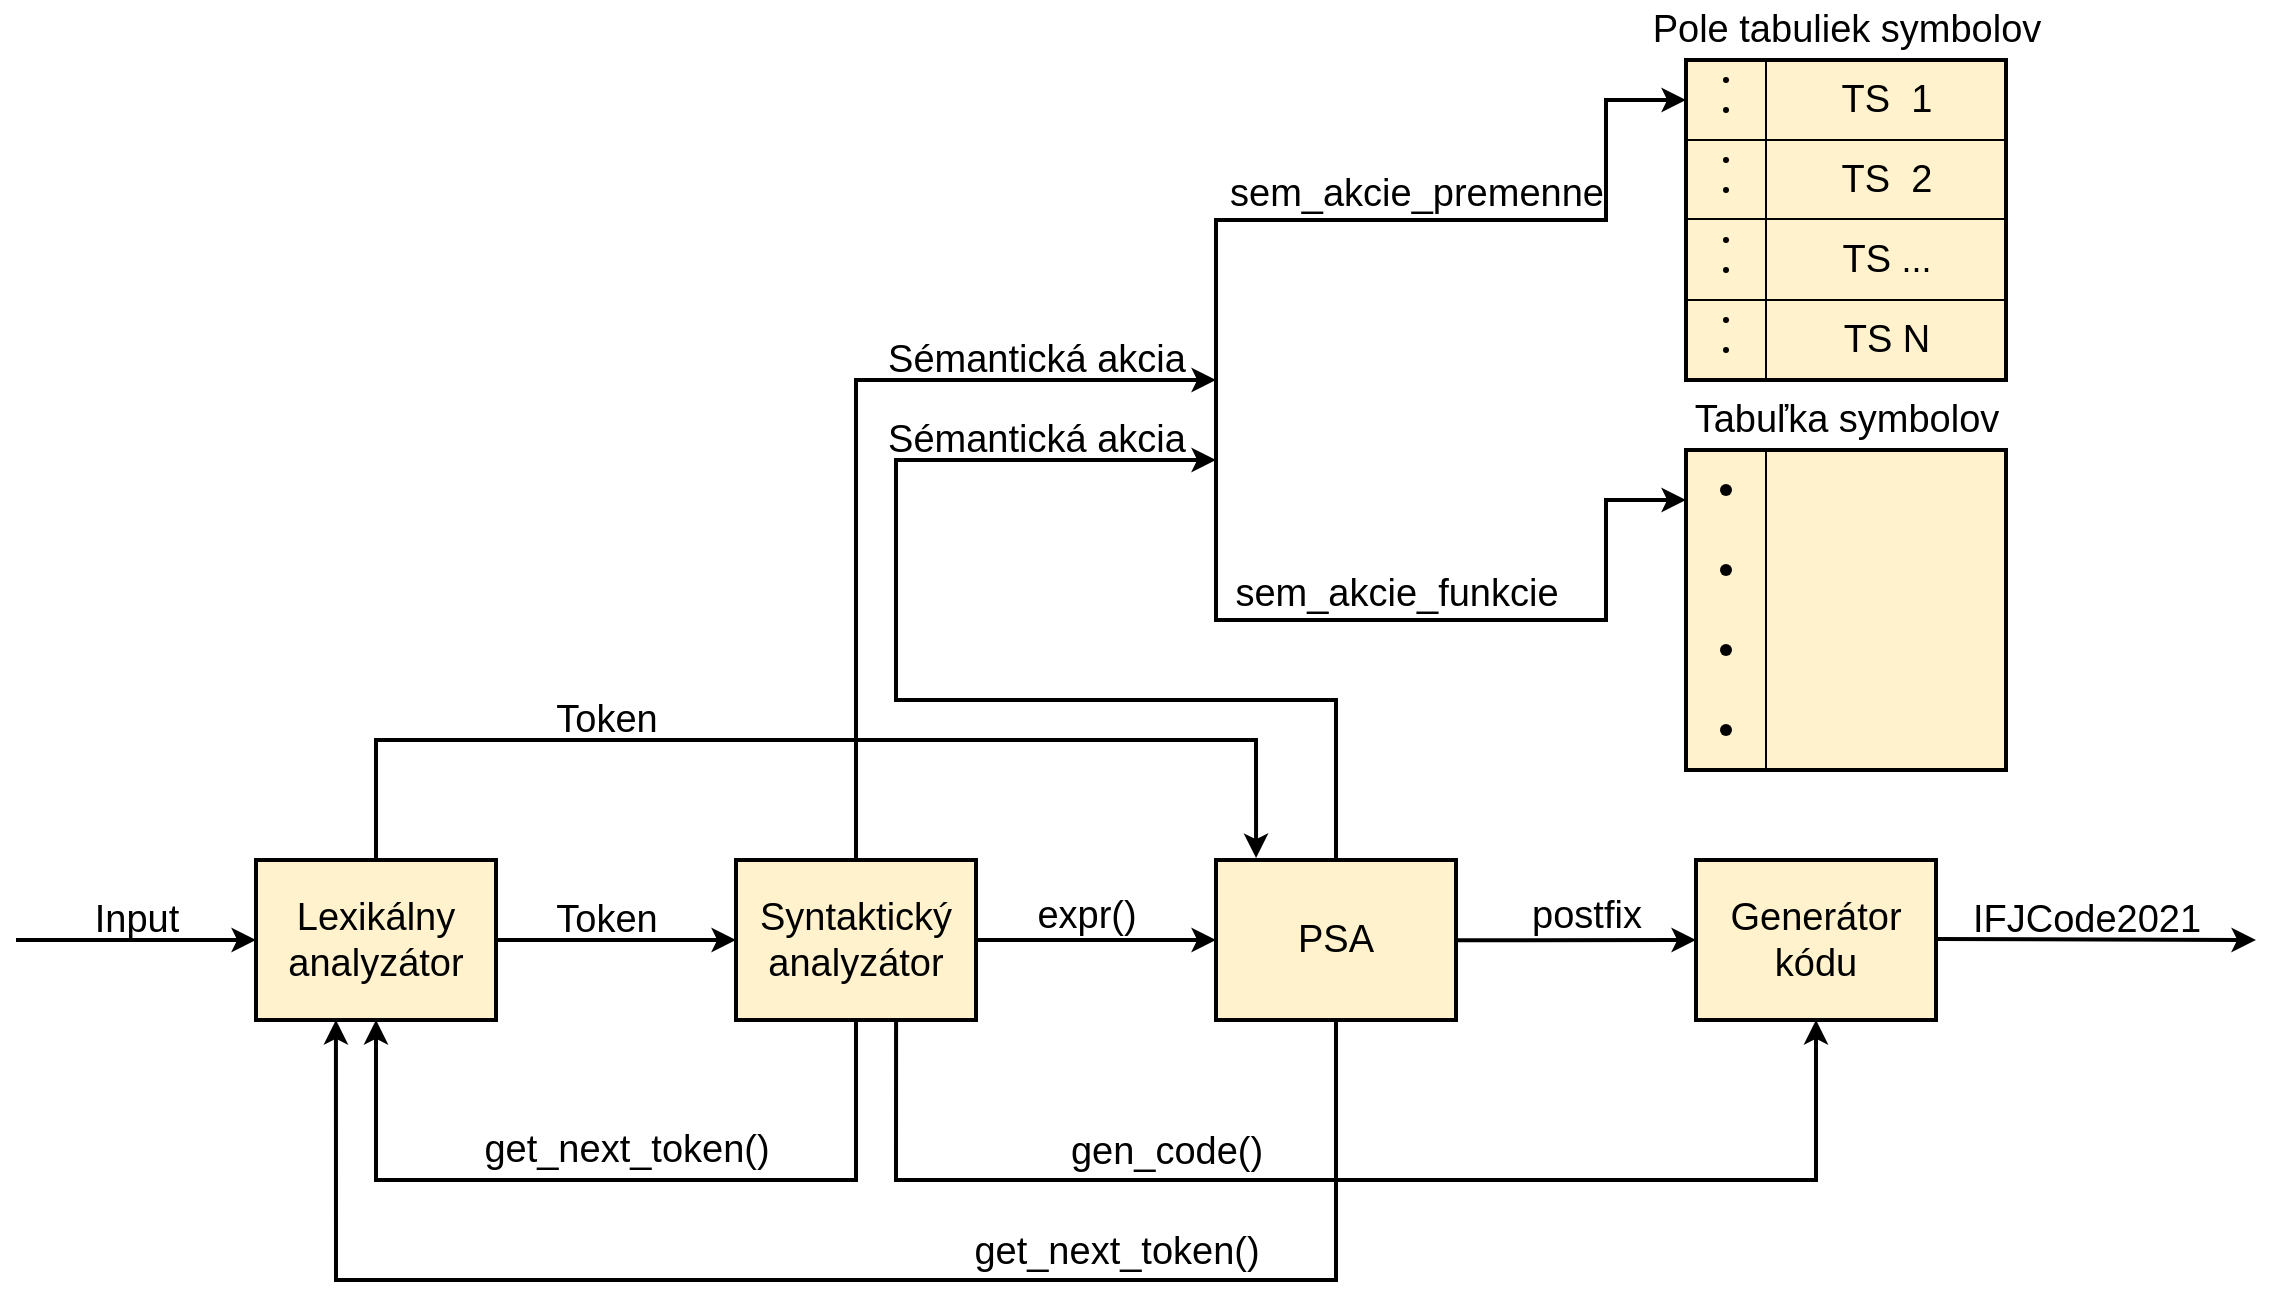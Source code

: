 <mxfile version="15.9.4" type="device"><diagram id="EdEBxcZpIFbV_Eey3Trm" name="Page-1"><mxGraphModel dx="1422" dy="1880" grid="1" gridSize="10" guides="1" tooltips="1" connect="1" arrows="1" fold="1" page="1" pageScale="1" pageWidth="850" pageHeight="1100" math="0" shadow="0"><root><mxCell id="0"/><mxCell id="1" parent="0"/><mxCell id="ECcZWLPd1dTkBnq0sZ_G-1" value="&lt;font style=&quot;font-size: 19px&quot;&gt;Lexikálny analyzátor&lt;/font&gt;" style="rounded=0;whiteSpace=wrap;html=1;strokeWidth=2;fillColor=#fff2cc;strokeColor=#000000;" parent="1" vertex="1"><mxGeometry x="320" y="360" width="120" height="80" as="geometry"/></mxCell><mxCell id="ECcZWLPd1dTkBnq0sZ_G-7" value="" style="endArrow=classic;html=1;rounded=0;fontSize=19;entryX=0;entryY=0.5;entryDx=0;entryDy=0;strokeWidth=2;" parent="1" target="ECcZWLPd1dTkBnq0sZ_G-1" edge="1"><mxGeometry width="50" height="50" relative="1" as="geometry"><mxPoint x="200" y="400" as="sourcePoint"/><mxPoint x="280" y="400" as="targetPoint"/></mxGeometry></mxCell><mxCell id="ECcZWLPd1dTkBnq0sZ_G-9" value="Input" style="text;html=1;align=center;verticalAlign=middle;resizable=0;points=[];autosize=1;strokeColor=none;fillColor=none;fontSize=19;" parent="1" vertex="1"><mxGeometry x="230" y="375" width="60" height="30" as="geometry"/></mxCell><mxCell id="Cm2VWgB149b9UyzO7jii-3" value="get_next_token()" style="text;html=1;align=center;verticalAlign=middle;resizable=0;points=[];autosize=1;strokeColor=none;fillColor=none;fontSize=19;" parent="1" vertex="1"><mxGeometry x="425" y="490" width="160" height="30" as="geometry"/></mxCell><mxCell id="pW97KKiPtmoW3n-8Tcrw-1" value="&lt;font style=&quot;font-size: 19px&quot;&gt;Syntaktický analyzátor&lt;/font&gt;" style="rounded=0;whiteSpace=wrap;html=1;strokeWidth=2;fillColor=#fff2cc;strokeColor=#000000;" parent="1" vertex="1"><mxGeometry x="560" y="360" width="120" height="80" as="geometry"/></mxCell><mxCell id="pW97KKiPtmoW3n-8Tcrw-2" value="&lt;font style=&quot;font-size: 19px&quot;&gt;Sémantická akcia&lt;/font&gt;" style="text;html=1;align=center;verticalAlign=middle;resizable=0;points=[];autosize=1;strokeColor=none;fillColor=none;strokeWidth=1;rotation=0;" parent="1" vertex="1"><mxGeometry x="630" y="100" width="160" height="20" as="geometry"/></mxCell><mxCell id="pW97KKiPtmoW3n-8Tcrw-5" value="" style="endArrow=classic;html=1;rounded=0;fontSize=19;entryX=0;entryY=0.5;entryDx=0;entryDy=0;exitX=1;exitY=0.5;exitDx=0;exitDy=0;strokeWidth=2;" parent="1" source="ECcZWLPd1dTkBnq0sZ_G-1" target="pW97KKiPtmoW3n-8Tcrw-1" edge="1"><mxGeometry width="50" height="50" relative="1" as="geometry"><mxPoint x="580" y="400" as="sourcePoint"/><mxPoint x="660" y="400" as="targetPoint"/></mxGeometry></mxCell><mxCell id="pW97KKiPtmoW3n-8Tcrw-6" value="Token" style="text;html=1;align=center;verticalAlign=middle;resizable=0;points=[];autosize=1;strokeColor=none;fillColor=none;fontSize=19;" parent="1" vertex="1"><mxGeometry x="460" y="375" width="70" height="30" as="geometry"/></mxCell><mxCell id="pW97KKiPtmoW3n-8Tcrw-7" value="" style="endArrow=classic;html=1;rounded=0;fontSize=19;exitX=0.5;exitY=0;exitDx=0;exitDy=0;strokeWidth=2;" parent="1" source="pW97KKiPtmoW3n-8Tcrw-1" edge="1"><mxGeometry width="50" height="50" relative="1" as="geometry"><mxPoint x="760" y="340" as="sourcePoint"/><mxPoint x="800" y="120" as="targetPoint"/><Array as="points"><mxPoint x="620" y="120"/></Array></mxGeometry></mxCell><mxCell id="pW97KKiPtmoW3n-8Tcrw-10" value="expr()" style="text;html=1;align=center;verticalAlign=middle;resizable=0;points=[];autosize=1;strokeColor=none;fillColor=none;fontSize=19;" parent="1" vertex="1"><mxGeometry x="700" y="373" width="70" height="30" as="geometry"/></mxCell><mxCell id="pW97KKiPtmoW3n-8Tcrw-12" value="" style="endArrow=classic;html=1;rounded=0;fontSize=19;entryX=0.5;entryY=1;entryDx=0;entryDy=0;exitX=0.5;exitY=1;exitDx=0;exitDy=0;strokeWidth=2;" parent="1" source="pW97KKiPtmoW3n-8Tcrw-1" target="ECcZWLPd1dTkBnq0sZ_G-1" edge="1"><mxGeometry width="50" height="50" relative="1" as="geometry"><mxPoint x="760" y="520" as="sourcePoint"/><mxPoint x="380" y="600" as="targetPoint"/><Array as="points"><mxPoint x="620" y="520"/><mxPoint x="600" y="520"/><mxPoint x="380" y="520"/></Array></mxGeometry></mxCell><mxCell id="pW97KKiPtmoW3n-8Tcrw-13" value="&lt;font style=&quot;font-size: 19px&quot;&gt;PSA&lt;/font&gt;" style="rounded=0;whiteSpace=wrap;html=1;strokeWidth=2;fillColor=#fff2cc;strokeColor=#000000;" parent="1" vertex="1"><mxGeometry x="800" y="360" width="120" height="80" as="geometry"/></mxCell><mxCell id="pW97KKiPtmoW3n-8Tcrw-16" value="&lt;font style=&quot;font-size: 19px&quot;&gt;get_next_token()&lt;/font&gt;" style="text;html=1;align=center;verticalAlign=middle;resizable=0;points=[];autosize=1;strokeColor=none;fillColor=none;" parent="1" vertex="1"><mxGeometry x="670" y="546" width="160" height="20" as="geometry"/></mxCell><mxCell id="pW97KKiPtmoW3n-8Tcrw-20" value="" style="endArrow=classic;html=1;rounded=0;fontSize=19;exitX=1;exitY=0.25;exitDx=0;exitDy=0;strokeWidth=2;" parent="1" edge="1"><mxGeometry width="50" height="50" relative="1" as="geometry"><mxPoint x="920" y="400.17" as="sourcePoint"/><mxPoint x="1040" y="400" as="targetPoint"/></mxGeometry></mxCell><mxCell id="pW97KKiPtmoW3n-8Tcrw-23" value="postfix " style="text;html=1;align=center;verticalAlign=middle;resizable=0;points=[];autosize=1;strokeColor=none;fillColor=none;fontSize=19;" parent="1" vertex="1"><mxGeometry x="950" y="373" width="70" height="30" as="geometry"/></mxCell><mxCell id="pW97KKiPtmoW3n-8Tcrw-25" value="" style="endArrow=classic;html=1;rounded=0;fontSize=19;exitX=1;exitY=0.5;exitDx=0;exitDy=0;entryX=0;entryY=0.5;entryDx=0;entryDy=0;strokeWidth=2;" parent="1" edge="1" target="pW97KKiPtmoW3n-8Tcrw-13" source="pW97KKiPtmoW3n-8Tcrw-1"><mxGeometry width="50" height="50" relative="1" as="geometry"><mxPoint x="680" y="380" as="sourcePoint"/><mxPoint x="800" y="381" as="targetPoint"/></mxGeometry></mxCell><mxCell id="pW97KKiPtmoW3n-8Tcrw-29" value="" style="endArrow=classic;html=1;rounded=0;fontSize=19;exitX=0.5;exitY=1;exitDx=0;exitDy=0;entryX=0.333;entryY=1;entryDx=0;entryDy=0;entryPerimeter=0;strokeWidth=2;" parent="1" source="pW97KKiPtmoW3n-8Tcrw-13" target="ECcZWLPd1dTkBnq0sZ_G-1" edge="1"><mxGeometry width="50" height="50" relative="1" as="geometry"><mxPoint x="860" y="460" as="sourcePoint"/><mxPoint x="360" y="450" as="targetPoint"/><Array as="points"><mxPoint x="860" y="570"/><mxPoint x="360" y="570"/></Array></mxGeometry></mxCell><mxCell id="pW97KKiPtmoW3n-8Tcrw-30" value="" style="whiteSpace=wrap;html=1;aspect=fixed;fontSize=19;strokeWidth=2;fillColor=#fff2cc;strokeColor=#000000;" parent="1" vertex="1"><mxGeometry x="1035" y="-40" width="160" height="160" as="geometry"/></mxCell><mxCell id="pW97KKiPtmoW3n-8Tcrw-31" value="Pole tabuliek symbolov" style="text;html=1;align=center;verticalAlign=middle;resizable=0;points=[];autosize=1;strokeColor=none;fillColor=none;fontSize=19;" parent="1" vertex="1"><mxGeometry x="1010" y="-70" width="210" height="30" as="geometry"/></mxCell><mxCell id="pW97KKiPtmoW3n-8Tcrw-32" value="" style="endArrow=none;html=1;rounded=0;fontSize=19;exitX=0;exitY=0.25;exitDx=0;exitDy=0;entryX=1;entryY=0.25;entryDx=0;entryDy=0;" parent="1" source="pW97KKiPtmoW3n-8Tcrw-30" target="pW97KKiPtmoW3n-8Tcrw-30" edge="1"><mxGeometry width="50" height="50" relative="1" as="geometry"><mxPoint x="1175" y="210" as="sourcePoint"/><mxPoint x="1225" y="160" as="targetPoint"/></mxGeometry></mxCell><mxCell id="pW97KKiPtmoW3n-8Tcrw-33" value="" style="endArrow=none;html=1;rounded=0;fontSize=19;exitX=0;exitY=0.25;exitDx=0;exitDy=0;entryX=1;entryY=0.25;entryDx=0;entryDy=0;" parent="1" edge="1"><mxGeometry width="50" height="50" relative="1" as="geometry"><mxPoint x="1035" y="39.5" as="sourcePoint"/><mxPoint x="1195" y="39.5" as="targetPoint"/></mxGeometry></mxCell><mxCell id="pW97KKiPtmoW3n-8Tcrw-34" value="" style="endArrow=none;html=1;rounded=0;fontSize=19;exitX=0;exitY=0.25;exitDx=0;exitDy=0;entryX=1;entryY=0.25;entryDx=0;entryDy=0;" parent="1" edge="1"><mxGeometry width="50" height="50" relative="1" as="geometry"><mxPoint x="1035" y="80" as="sourcePoint"/><mxPoint x="1195" y="80" as="targetPoint"/></mxGeometry></mxCell><mxCell id="pW97KKiPtmoW3n-8Tcrw-35" value="TS&amp;nbsp; 1" style="text;html=1;align=center;verticalAlign=middle;resizable=0;points=[];autosize=1;strokeColor=none;fillColor=none;fontSize=19;" parent="1" vertex="1"><mxGeometry x="1105" y="-35" width="60" height="30" as="geometry"/></mxCell><mxCell id="pW97KKiPtmoW3n-8Tcrw-36" value="TS&amp;nbsp; 2" style="text;html=1;align=center;verticalAlign=middle;resizable=0;points=[];autosize=1;strokeColor=none;fillColor=none;fontSize=19;" parent="1" vertex="1"><mxGeometry x="1105" y="5" width="60" height="30" as="geometry"/></mxCell><mxCell id="pW97KKiPtmoW3n-8Tcrw-37" value="TS&amp;nbsp;&lt;font style=&quot;font-size: 18px&quot;&gt;...&lt;/font&gt;" style="text;html=1;align=center;verticalAlign=middle;resizable=0;points=[];autosize=1;strokeColor=none;fillColor=none;fontSize=19;" parent="1" vertex="1"><mxGeometry x="1105" y="45" width="60" height="30" as="geometry"/></mxCell><mxCell id="pW97KKiPtmoW3n-8Tcrw-38" value="TS N" style="text;html=1;align=center;verticalAlign=middle;resizable=0;points=[];autosize=1;strokeColor=none;fillColor=none;fontSize=19;" parent="1" vertex="1"><mxGeometry x="1105" y="85" width="60" height="30" as="geometry"/></mxCell><mxCell id="pW97KKiPtmoW3n-8Tcrw-39" value="" style="endArrow=none;html=1;rounded=0;fontSize=19;entryX=0.25;entryY=0;entryDx=0;entryDy=0;exitX=0.25;exitY=1;exitDx=0;exitDy=0;" parent="1" source="pW97KKiPtmoW3n-8Tcrw-30" target="pW97KKiPtmoW3n-8Tcrw-30" edge="1"><mxGeometry width="50" height="50" relative="1" as="geometry"><mxPoint x="1105" y="140" as="sourcePoint"/><mxPoint x="1155" y="90" as="targetPoint"/></mxGeometry></mxCell><mxCell id="pW97KKiPtmoW3n-8Tcrw-40" value="" style="shape=waypoint;sketch=0;fillStyle=solid;size=3;pointerEvents=1;points=[];fillColor=none;resizable=0;rotatable=0;perimeter=centerPerimeter;snapToPoint=1;fontSize=19;strokeWidth=1;" parent="1" vertex="1"><mxGeometry x="1035" y="-10" width="40" height="40" as="geometry"/></mxCell><mxCell id="pW97KKiPtmoW3n-8Tcrw-41" value="" style="shape=waypoint;sketch=0;fillStyle=solid;size=3;pointerEvents=1;points=[];fillColor=none;resizable=0;rotatable=0;perimeter=centerPerimeter;snapToPoint=1;fontSize=19;strokeWidth=1;" parent="1" vertex="1"><mxGeometry x="1035" y="5" width="40" height="40" as="geometry"/></mxCell><mxCell id="pW97KKiPtmoW3n-8Tcrw-42" value="" style="shape=waypoint;sketch=0;fillStyle=solid;size=3;pointerEvents=1;points=[];fillColor=none;resizable=0;rotatable=0;perimeter=centerPerimeter;snapToPoint=1;fontSize=19;strokeWidth=1;" parent="1" vertex="1"><mxGeometry x="1035" y="30" width="40" height="40" as="geometry"/></mxCell><mxCell id="pW97KKiPtmoW3n-8Tcrw-43" value="" style="shape=waypoint;sketch=0;fillStyle=solid;size=3;pointerEvents=1;points=[];fillColor=none;resizable=0;rotatable=0;perimeter=centerPerimeter;snapToPoint=1;fontSize=19;strokeWidth=1;" parent="1" vertex="1"><mxGeometry x="1035" y="45" width="40" height="40" as="geometry"/></mxCell><mxCell id="pW97KKiPtmoW3n-8Tcrw-44" value="" style="shape=waypoint;sketch=0;fillStyle=solid;size=3;pointerEvents=1;points=[];fillColor=none;resizable=0;rotatable=0;perimeter=centerPerimeter;snapToPoint=1;fontSize=19;strokeWidth=1;" parent="1" vertex="1"><mxGeometry x="1035" y="70" width="40" height="40" as="geometry"/></mxCell><mxCell id="pW97KKiPtmoW3n-8Tcrw-45" value="" style="shape=waypoint;sketch=0;fillStyle=solid;size=3;pointerEvents=1;points=[];fillColor=none;resizable=0;rotatable=0;perimeter=centerPerimeter;snapToPoint=1;fontSize=19;strokeWidth=1;" parent="1" vertex="1"><mxGeometry x="1035" y="85" width="40" height="40" as="geometry"/></mxCell><mxCell id="pW97KKiPtmoW3n-8Tcrw-46" value="" style="whiteSpace=wrap;html=1;aspect=fixed;fontSize=19;strokeWidth=2;fillColor=#fff2cc;strokeColor=#000000;" parent="1" vertex="1"><mxGeometry x="1035" y="155" width="160" height="160" as="geometry"/></mxCell><mxCell id="pW97KKiPtmoW3n-8Tcrw-47" value="Tabuľka symbolov" style="text;html=1;align=center;verticalAlign=middle;resizable=0;points=[];autosize=1;strokeColor=none;fillColor=none;fontSize=19;" parent="1" vertex="1"><mxGeometry x="1030" y="125" width="170" height="30" as="geometry"/></mxCell><mxCell id="pW97KKiPtmoW3n-8Tcrw-48" value="" style="endArrow=none;html=1;rounded=0;fontSize=19;entryX=0.25;entryY=0;entryDx=0;entryDy=0;exitX=0.25;exitY=1;exitDx=0;exitDy=0;" parent="1" source="pW97KKiPtmoW3n-8Tcrw-46" target="pW97KKiPtmoW3n-8Tcrw-46" edge="1"><mxGeometry width="50" height="50" relative="1" as="geometry"><mxPoint x="1105" y="335" as="sourcePoint"/><mxPoint x="1155" y="285" as="targetPoint"/></mxGeometry></mxCell><mxCell id="pW97KKiPtmoW3n-8Tcrw-49" value="" style="shape=waypoint;sketch=0;fillStyle=solid;size=6;pointerEvents=1;points=[];fillColor=none;resizable=0;rotatable=0;perimeter=centerPerimeter;snapToPoint=1;fontSize=19;strokeWidth=1;" parent="1" vertex="1"><mxGeometry x="1035" y="155" width="40" height="40" as="geometry"/></mxCell><mxCell id="pW97KKiPtmoW3n-8Tcrw-50" value="" style="shape=waypoint;sketch=0;fillStyle=solid;size=6;pointerEvents=1;points=[];fillColor=none;resizable=0;rotatable=0;perimeter=centerPerimeter;snapToPoint=1;fontSize=19;strokeWidth=1;" parent="1" vertex="1"><mxGeometry x="1035" y="195" width="40" height="40" as="geometry"/></mxCell><mxCell id="pW97KKiPtmoW3n-8Tcrw-51" value="" style="shape=waypoint;sketch=0;fillStyle=solid;size=6;pointerEvents=1;points=[];fillColor=none;resizable=0;rotatable=0;perimeter=centerPerimeter;snapToPoint=1;fontSize=19;strokeWidth=1;" parent="1" vertex="1"><mxGeometry x="1035" y="235" width="40" height="40" as="geometry"/></mxCell><mxCell id="pW97KKiPtmoW3n-8Tcrw-52" value="" style="shape=waypoint;sketch=0;fillStyle=solid;size=6;pointerEvents=1;points=[];fillColor=none;resizable=0;rotatable=0;perimeter=centerPerimeter;snapToPoint=1;fontSize=19;strokeWidth=1;" parent="1" vertex="1"><mxGeometry x="1035" y="275" width="40" height="40" as="geometry"/></mxCell><mxCell id="pW97KKiPtmoW3n-8Tcrw-53" value="" style="endArrow=classic;html=1;rounded=0;fontSize=18;strokeWidth=2;" parent="1" edge="1"><mxGeometry width="50" height="50" relative="1" as="geometry"><mxPoint x="800" y="130" as="sourcePoint"/><mxPoint x="1035" y="-20" as="targetPoint"/><Array as="points"><mxPoint x="800" y="40"/><mxPoint x="995" y="40"/><mxPoint x="995" y="-20"/></Array></mxGeometry></mxCell><mxCell id="pW97KKiPtmoW3n-8Tcrw-54" value="" style="shape=waypoint;sketch=0;fillStyle=solid;size=3;pointerEvents=1;points=[];fillColor=none;resizable=0;rotatable=0;perimeter=centerPerimeter;snapToPoint=1;fontSize=19;strokeWidth=1;" parent="1" vertex="1"><mxGeometry x="1035" y="-50" width="40" height="40" as="geometry"/></mxCell><mxCell id="pW97KKiPtmoW3n-8Tcrw-55" value="" style="shape=waypoint;sketch=0;fillStyle=solid;size=3;pointerEvents=1;points=[];fillColor=none;resizable=0;rotatable=0;perimeter=centerPerimeter;snapToPoint=1;fontSize=19;strokeWidth=1;" parent="1" vertex="1"><mxGeometry x="1035" y="-35" width="40" height="40" as="geometry"/></mxCell><mxCell id="pW97KKiPtmoW3n-8Tcrw-56" value="&lt;font style=&quot;font-size: 19px&quot;&gt;sem_akcie_premenne&lt;/font&gt;" style="text;html=1;align=center;verticalAlign=middle;resizable=0;points=[];autosize=1;strokeColor=none;fillColor=none;fontSize=18;" parent="1" vertex="1"><mxGeometry x="800" y="12" width="200" height="30" as="geometry"/></mxCell><mxCell id="pW97KKiPtmoW3n-8Tcrw-57" value="" style="endArrow=classic;html=1;rounded=0;fontSize=18;strokeWidth=2;" parent="1" edge="1"><mxGeometry width="50" height="50" relative="1" as="geometry"><mxPoint x="800" y="130" as="sourcePoint"/><mxPoint x="1035" y="180" as="targetPoint"/><Array as="points"><mxPoint x="800" y="240"/><mxPoint x="995" y="240"/><mxPoint x="995" y="180"/></Array></mxGeometry></mxCell><mxCell id="pW97KKiPtmoW3n-8Tcrw-58" value="&lt;font style=&quot;font-size: 19px&quot;&gt;sem_akcie_funkcie&lt;/font&gt;" style="text;html=1;align=center;verticalAlign=middle;resizable=0;points=[];autosize=1;strokeColor=none;fillColor=none;fontSize=18;" parent="1" vertex="1"><mxGeometry x="800" y="212" width="180" height="30" as="geometry"/></mxCell><mxCell id="pW97KKiPtmoW3n-8Tcrw-62" value="" style="endArrow=classic;html=1;rounded=0;fontSize=19;exitX=0.5;exitY=0;exitDx=0;exitDy=0;strokeWidth=2;" parent="1" edge="1"><mxGeometry width="50" height="50" relative="1" as="geometry"><mxPoint x="860" y="360" as="sourcePoint"/><mxPoint x="800" y="160" as="targetPoint"/><Array as="points"><mxPoint x="860" y="280"/><mxPoint x="640" y="280"/><mxPoint x="640" y="160"/></Array></mxGeometry></mxCell><mxCell id="pW97KKiPtmoW3n-8Tcrw-63" value="&lt;font style=&quot;font-size: 19px&quot;&gt;Sémantická akcia&lt;/font&gt;" style="text;html=1;align=center;verticalAlign=middle;resizable=0;points=[];autosize=1;strokeColor=none;fillColor=none;strokeWidth=1;rotation=0;" parent="1" vertex="1"><mxGeometry x="630" y="140" width="160" height="20" as="geometry"/></mxCell><mxCell id="pW97KKiPtmoW3n-8Tcrw-66" value="&lt;font style=&quot;font-size: 19px&quot;&gt;Generátor kódu&lt;/font&gt;" style="rounded=0;whiteSpace=wrap;html=1;strokeWidth=2;fillColor=#fff2cc;strokeColor=#000000;" parent="1" vertex="1"><mxGeometry x="1040" y="360" width="120" height="80" as="geometry"/></mxCell><mxCell id="pW97KKiPtmoW3n-8Tcrw-68" value="&lt;font style=&quot;font-size: 19px&quot;&gt;gen_code()&lt;/font&gt;" style="text;html=1;align=center;verticalAlign=middle;resizable=0;points=[];autosize=1;strokeColor=none;fillColor=none;" parent="1" vertex="1"><mxGeometry x="720" y="496" width="110" height="20" as="geometry"/></mxCell><mxCell id="pW97KKiPtmoW3n-8Tcrw-69" value="" style="endArrow=classic;html=1;rounded=0;fontSize=19;exitX=1;exitY=0.25;exitDx=0;exitDy=0;strokeWidth=2;" parent="1" edge="1"><mxGeometry width="50" height="50" relative="1" as="geometry"><mxPoint x="1160" y="399.5" as="sourcePoint"/><mxPoint x="1320" y="400" as="targetPoint"/></mxGeometry></mxCell><mxCell id="pW97KKiPtmoW3n-8Tcrw-70" value="IFJCode2021" style="text;html=1;align=center;verticalAlign=middle;resizable=0;points=[];autosize=1;strokeColor=none;fillColor=none;fontSize=19;" parent="1" vertex="1"><mxGeometry x="1170" y="375" width="130" height="30" as="geometry"/></mxCell><mxCell id="pW97KKiPtmoW3n-8Tcrw-71" value="" style="endArrow=classic;html=1;rounded=0;fontSize=19;entryX=0.5;entryY=1;entryDx=0;entryDy=0;exitX=0.667;exitY=1.013;exitDx=0;exitDy=0;exitPerimeter=0;strokeColor=default;startArrow=none;startFill=0;strokeWidth=2;" parent="1" source="pW97KKiPtmoW3n-8Tcrw-1" target="pW97KKiPtmoW3n-8Tcrw-66" edge="1"><mxGeometry width="50" height="50" relative="1" as="geometry"><mxPoint x="650" y="520" as="sourcePoint"/><mxPoint x="930" y="580" as="targetPoint"/><Array as="points"><mxPoint x="640" y="520"/><mxPoint x="1100" y="520"/></Array></mxGeometry></mxCell><mxCell id="zowQT8ZRHPOn5JL38ShB-2" value="" style="endArrow=classic;html=1;rounded=0;fontSize=19;exitX=1;exitY=0.5;exitDx=0;exitDy=0;entryX=0.167;entryY=-0.012;entryDx=0;entryDy=0;entryPerimeter=0;strokeWidth=2;" edge="1" parent="1" target="pW97KKiPtmoW3n-8Tcrw-13"><mxGeometry width="50" height="50" relative="1" as="geometry"><mxPoint x="380" y="359" as="sourcePoint"/><mxPoint x="720" y="320" as="targetPoint"/><Array as="points"><mxPoint x="380" y="300"/><mxPoint x="820" y="300"/></Array></mxGeometry></mxCell><mxCell id="zowQT8ZRHPOn5JL38ShB-4" value="Token" style="text;html=1;align=center;verticalAlign=middle;resizable=0;points=[];autosize=1;strokeColor=none;fillColor=none;fontSize=19;" vertex="1" parent="1"><mxGeometry x="460" y="275" width="70" height="30" as="geometry"/></mxCell></root></mxGraphModel></diagram></mxfile>